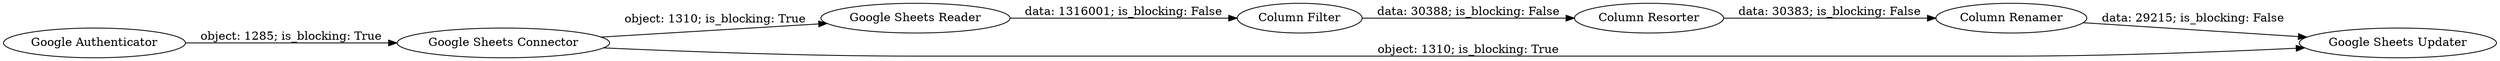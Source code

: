 digraph {
	"5506257619149233879_7" [label="Column Filter"]
	"5506257619149233879_1" [label="Google Authenticator"]
	"5506257619149233879_5" [label="Google Sheets Connector"]
	"5506257619149233879_2" [label="Google Sheets Reader"]
	"5506257619149233879_14" [label="Column Renamer"]
	"5506257619149233879_6" [label="Google Sheets Updater"]
	"5506257619149233879_13" [label="Column Resorter"]
	"5506257619149233879_7" -> "5506257619149233879_13" [label="data: 30388; is_blocking: False"]
	"5506257619149233879_5" -> "5506257619149233879_6" [label="object: 1310; is_blocking: True"]
	"5506257619149233879_5" -> "5506257619149233879_2" [label="object: 1310; is_blocking: True"]
	"5506257619149233879_2" -> "5506257619149233879_7" [label="data: 1316001; is_blocking: False"]
	"5506257619149233879_13" -> "5506257619149233879_14" [label="data: 30383; is_blocking: False"]
	"5506257619149233879_14" -> "5506257619149233879_6" [label="data: 29215; is_blocking: False"]
	"5506257619149233879_1" -> "5506257619149233879_5" [label="object: 1285; is_blocking: True"]
	rankdir=LR
}
